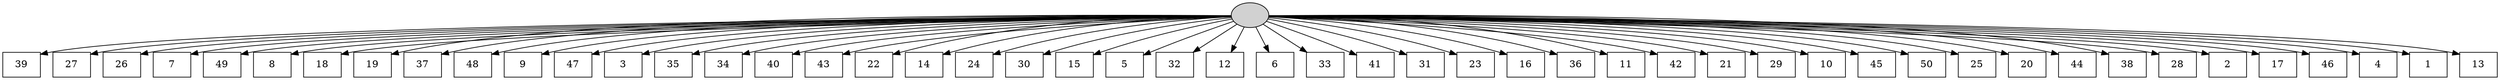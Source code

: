 digraph G {
0[style=filled, fillcolor=grey82, label=""];
1[shape=box,style=filled, fillcolor=white,label="39\n"];
2[shape=box,style=filled, fillcolor=white,label="27\n"];
3[shape=box,style=filled, fillcolor=white,label="26\n"];
4[shape=box,style=filled, fillcolor=white,label="7\n"];
5[shape=box,style=filled, fillcolor=white,label="49\n"];
6[shape=box,style=filled, fillcolor=white,label="8\n"];
7[shape=box,style=filled, fillcolor=white,label="18\n"];
8[shape=box,style=filled, fillcolor=white,label="19\n"];
9[shape=box,style=filled, fillcolor=white,label="37\n"];
10[shape=box,style=filled, fillcolor=white,label="48\n"];
11[shape=box,style=filled, fillcolor=white,label="9\n"];
12[shape=box,style=filled, fillcolor=white,label="47\n"];
13[shape=box,style=filled, fillcolor=white,label="3\n"];
14[shape=box,style=filled, fillcolor=white,label="35\n"];
15[shape=box,style=filled, fillcolor=white,label="34\n"];
16[shape=box,style=filled, fillcolor=white,label="40\n"];
17[shape=box,style=filled, fillcolor=white,label="43\n"];
18[shape=box,style=filled, fillcolor=white,label="22\n"];
19[shape=box,style=filled, fillcolor=white,label="14\n"];
20[shape=box,style=filled, fillcolor=white,label="24\n"];
21[shape=box,style=filled, fillcolor=white,label="30\n"];
22[shape=box,style=filled, fillcolor=white,label="15\n"];
23[shape=box,style=filled, fillcolor=white,label="5\n"];
24[shape=box,style=filled, fillcolor=white,label="32\n"];
25[shape=box,style=filled, fillcolor=white,label="12\n"];
26[shape=box,style=filled, fillcolor=white,label="6\n"];
27[shape=box,style=filled, fillcolor=white,label="33\n"];
28[shape=box,style=filled, fillcolor=white,label="41\n"];
29[shape=box,style=filled, fillcolor=white,label="31\n"];
30[shape=box,style=filled, fillcolor=white,label="23\n"];
31[shape=box,style=filled, fillcolor=white,label="16\n"];
32[shape=box,style=filled, fillcolor=white,label="36\n"];
33[shape=box,style=filled, fillcolor=white,label="11\n"];
34[shape=box,style=filled, fillcolor=white,label="42\n"];
35[shape=box,style=filled, fillcolor=white,label="21\n"];
36[shape=box,style=filled, fillcolor=white,label="29\n"];
37[shape=box,style=filled, fillcolor=white,label="10\n"];
38[shape=box,style=filled, fillcolor=white,label="45\n"];
39[shape=box,style=filled, fillcolor=white,label="50\n"];
40[shape=box,style=filled, fillcolor=white,label="25\n"];
41[shape=box,style=filled, fillcolor=white,label="20\n"];
42[shape=box,style=filled, fillcolor=white,label="44\n"];
43[shape=box,style=filled, fillcolor=white,label="38\n"];
44[shape=box,style=filled, fillcolor=white,label="28\n"];
45[shape=box,style=filled, fillcolor=white,label="2\n"];
46[shape=box,style=filled, fillcolor=white,label="17\n"];
47[shape=box,style=filled, fillcolor=white,label="46\n"];
48[shape=box,style=filled, fillcolor=white,label="4\n"];
49[shape=box,style=filled, fillcolor=white,label="1\n"];
50[shape=box,style=filled, fillcolor=white,label="13\n"];
0->1 ;
0->2 ;
0->3 ;
0->4 ;
0->5 ;
0->6 ;
0->7 ;
0->8 ;
0->9 ;
0->10 ;
0->11 ;
0->12 ;
0->13 ;
0->14 ;
0->15 ;
0->16 ;
0->17 ;
0->18 ;
0->19 ;
0->20 ;
0->21 ;
0->22 ;
0->23 ;
0->24 ;
0->25 ;
0->26 ;
0->27 ;
0->28 ;
0->29 ;
0->30 ;
0->31 ;
0->32 ;
0->33 ;
0->34 ;
0->35 ;
0->36 ;
0->37 ;
0->38 ;
0->39 ;
0->40 ;
0->41 ;
0->42 ;
0->43 ;
0->44 ;
0->45 ;
0->46 ;
0->47 ;
0->48 ;
0->49 ;
0->50 ;
}
